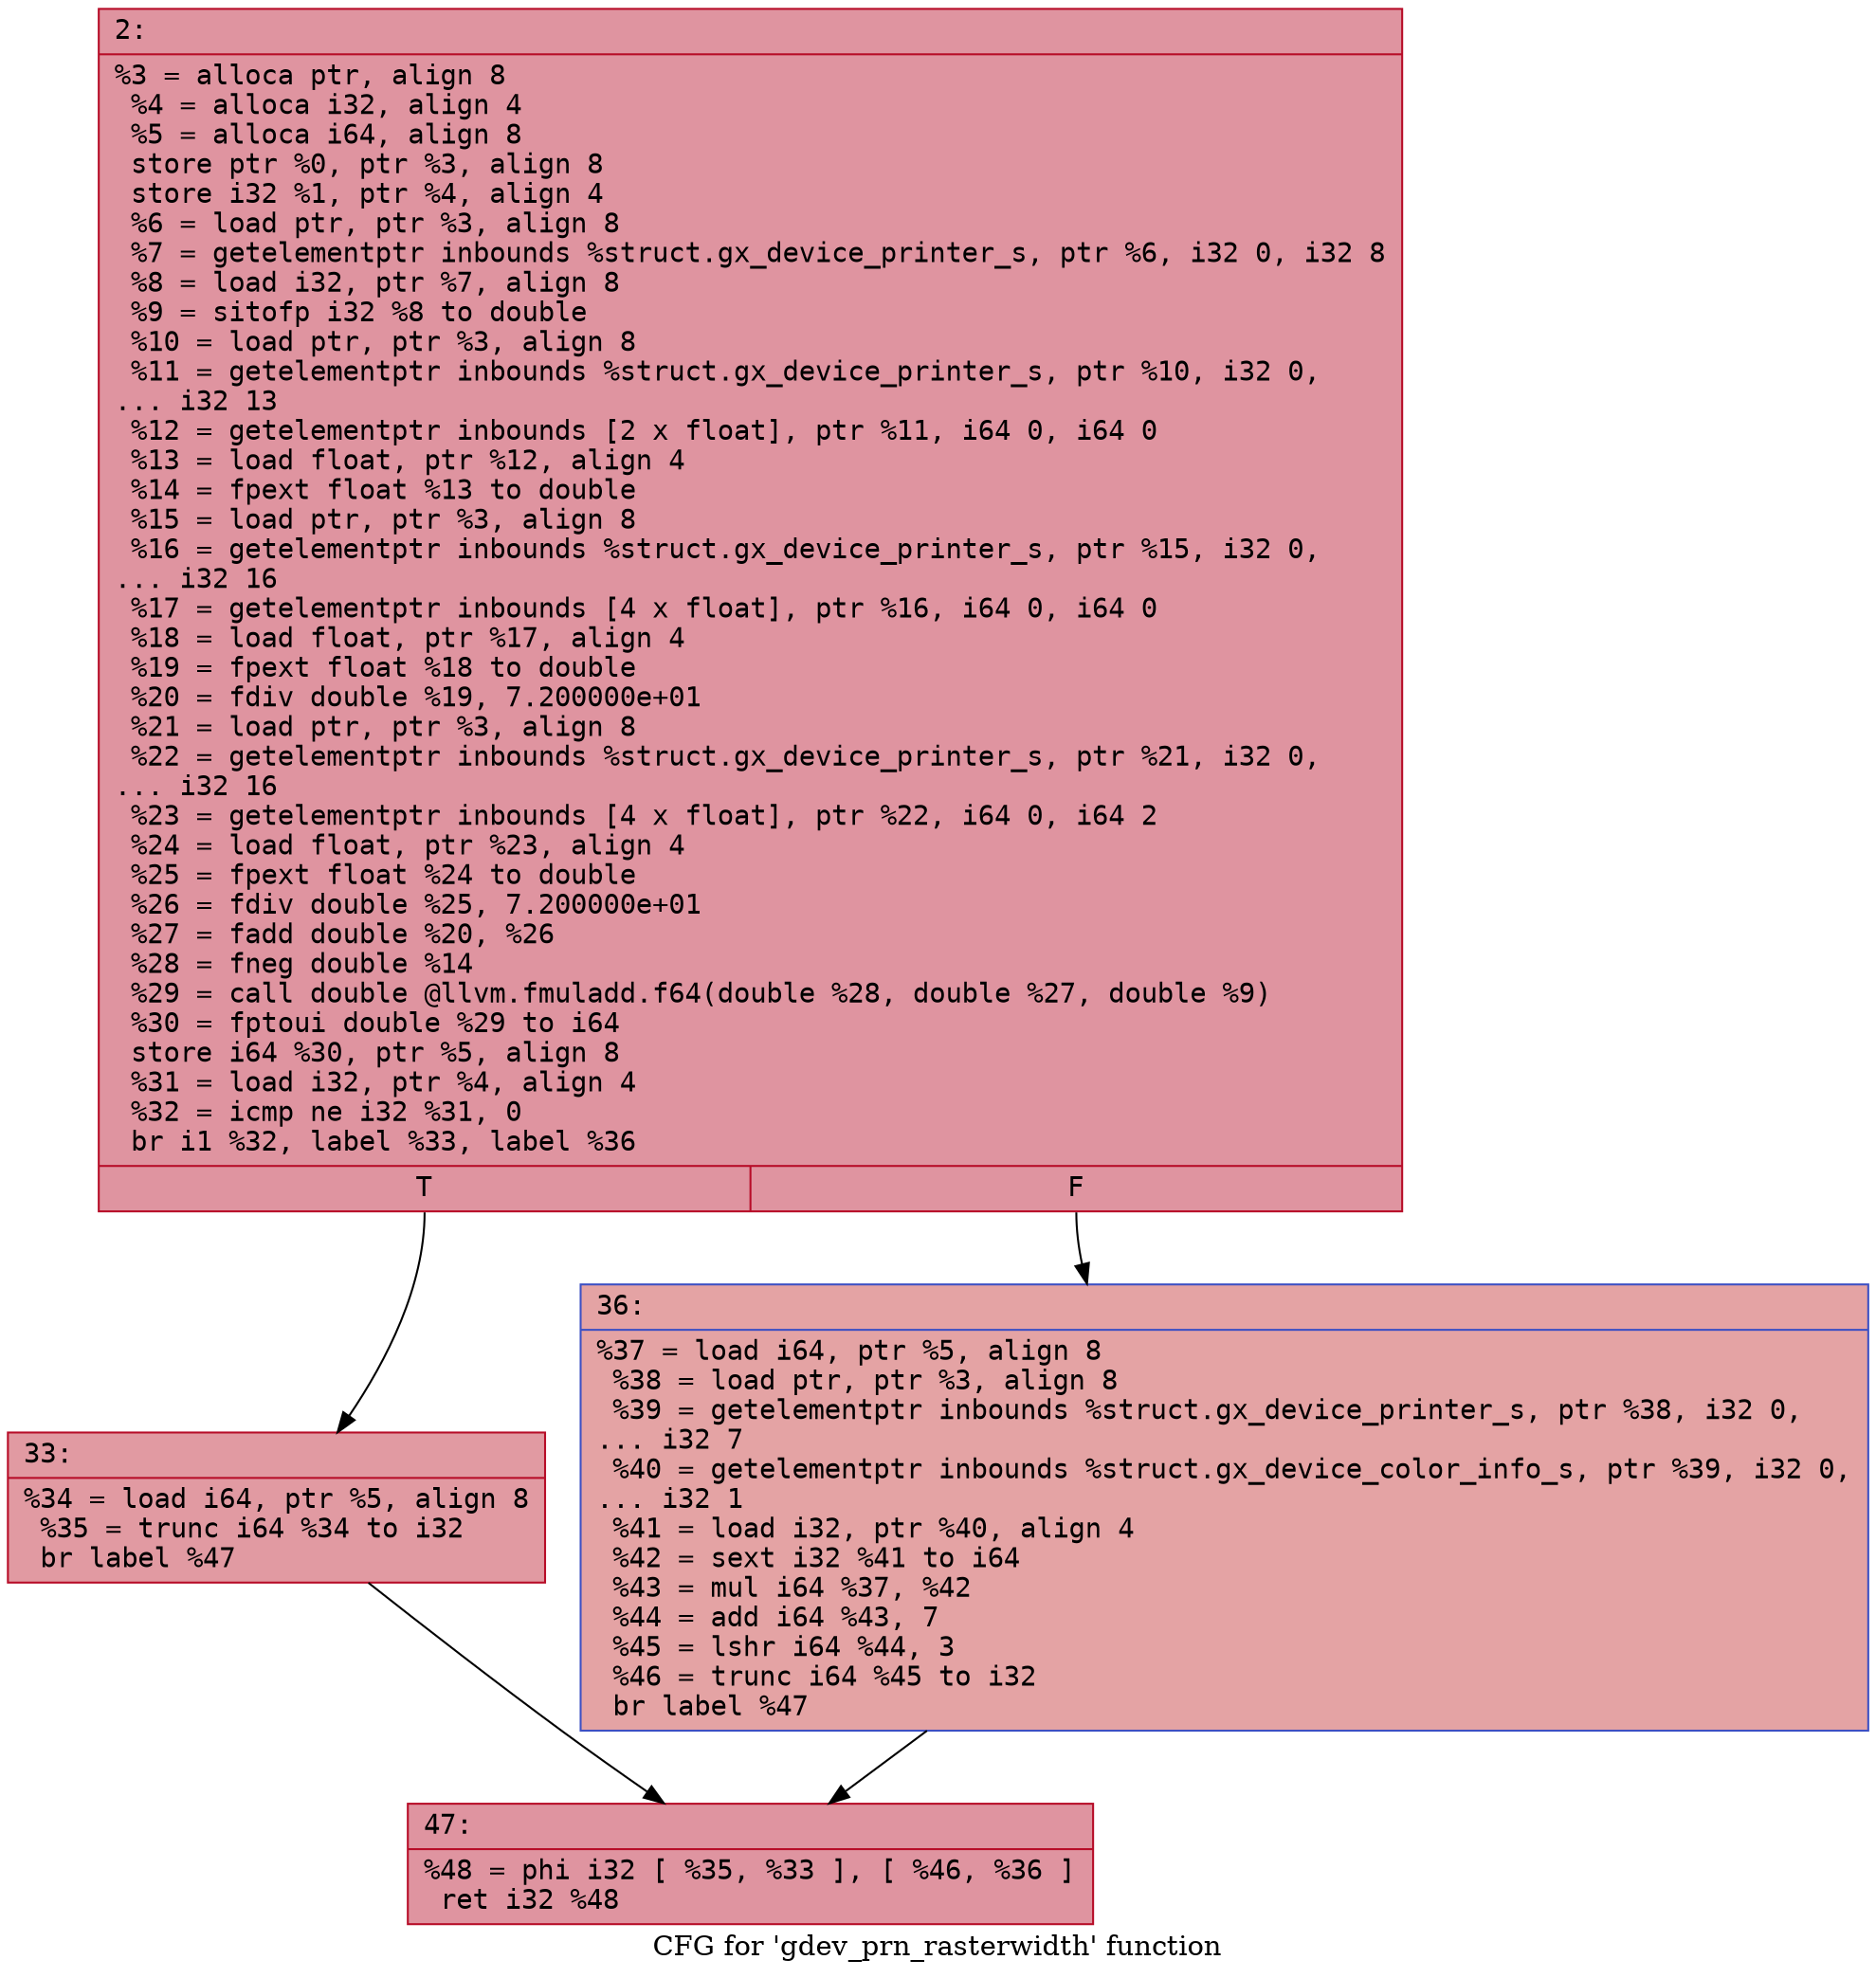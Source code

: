 digraph "CFG for 'gdev_prn_rasterwidth' function" {
	label="CFG for 'gdev_prn_rasterwidth' function";

	Node0x600001517b10 [shape=record,color="#b70d28ff", style=filled, fillcolor="#b70d2870" fontname="Courier",label="{2:\l|  %3 = alloca ptr, align 8\l  %4 = alloca i32, align 4\l  %5 = alloca i64, align 8\l  store ptr %0, ptr %3, align 8\l  store i32 %1, ptr %4, align 4\l  %6 = load ptr, ptr %3, align 8\l  %7 = getelementptr inbounds %struct.gx_device_printer_s, ptr %6, i32 0, i32 8\l  %8 = load i32, ptr %7, align 8\l  %9 = sitofp i32 %8 to double\l  %10 = load ptr, ptr %3, align 8\l  %11 = getelementptr inbounds %struct.gx_device_printer_s, ptr %10, i32 0,\l... i32 13\l  %12 = getelementptr inbounds [2 x float], ptr %11, i64 0, i64 0\l  %13 = load float, ptr %12, align 4\l  %14 = fpext float %13 to double\l  %15 = load ptr, ptr %3, align 8\l  %16 = getelementptr inbounds %struct.gx_device_printer_s, ptr %15, i32 0,\l... i32 16\l  %17 = getelementptr inbounds [4 x float], ptr %16, i64 0, i64 0\l  %18 = load float, ptr %17, align 4\l  %19 = fpext float %18 to double\l  %20 = fdiv double %19, 7.200000e+01\l  %21 = load ptr, ptr %3, align 8\l  %22 = getelementptr inbounds %struct.gx_device_printer_s, ptr %21, i32 0,\l... i32 16\l  %23 = getelementptr inbounds [4 x float], ptr %22, i64 0, i64 2\l  %24 = load float, ptr %23, align 4\l  %25 = fpext float %24 to double\l  %26 = fdiv double %25, 7.200000e+01\l  %27 = fadd double %20, %26\l  %28 = fneg double %14\l  %29 = call double @llvm.fmuladd.f64(double %28, double %27, double %9)\l  %30 = fptoui double %29 to i64\l  store i64 %30, ptr %5, align 8\l  %31 = load i32, ptr %4, align 4\l  %32 = icmp ne i32 %31, 0\l  br i1 %32, label %33, label %36\l|{<s0>T|<s1>F}}"];
	Node0x600001517b10:s0 -> Node0x600001517c50[tooltip="2 -> 33\nProbability 62.50%" ];
	Node0x600001517b10:s1 -> Node0x600001517ca0[tooltip="2 -> 36\nProbability 37.50%" ];
	Node0x600001517c50 [shape=record,color="#b70d28ff", style=filled, fillcolor="#bb1b2c70" fontname="Courier",label="{33:\l|  %34 = load i64, ptr %5, align 8\l  %35 = trunc i64 %34 to i32\l  br label %47\l}"];
	Node0x600001517c50 -> Node0x600001517cf0[tooltip="33 -> 47\nProbability 100.00%" ];
	Node0x600001517ca0 [shape=record,color="#3d50c3ff", style=filled, fillcolor="#c32e3170" fontname="Courier",label="{36:\l|  %37 = load i64, ptr %5, align 8\l  %38 = load ptr, ptr %3, align 8\l  %39 = getelementptr inbounds %struct.gx_device_printer_s, ptr %38, i32 0,\l... i32 7\l  %40 = getelementptr inbounds %struct.gx_device_color_info_s, ptr %39, i32 0,\l... i32 1\l  %41 = load i32, ptr %40, align 4\l  %42 = sext i32 %41 to i64\l  %43 = mul i64 %37, %42\l  %44 = add i64 %43, 7\l  %45 = lshr i64 %44, 3\l  %46 = trunc i64 %45 to i32\l  br label %47\l}"];
	Node0x600001517ca0 -> Node0x600001517cf0[tooltip="36 -> 47\nProbability 100.00%" ];
	Node0x600001517cf0 [shape=record,color="#b70d28ff", style=filled, fillcolor="#b70d2870" fontname="Courier",label="{47:\l|  %48 = phi i32 [ %35, %33 ], [ %46, %36 ]\l  ret i32 %48\l}"];
}
